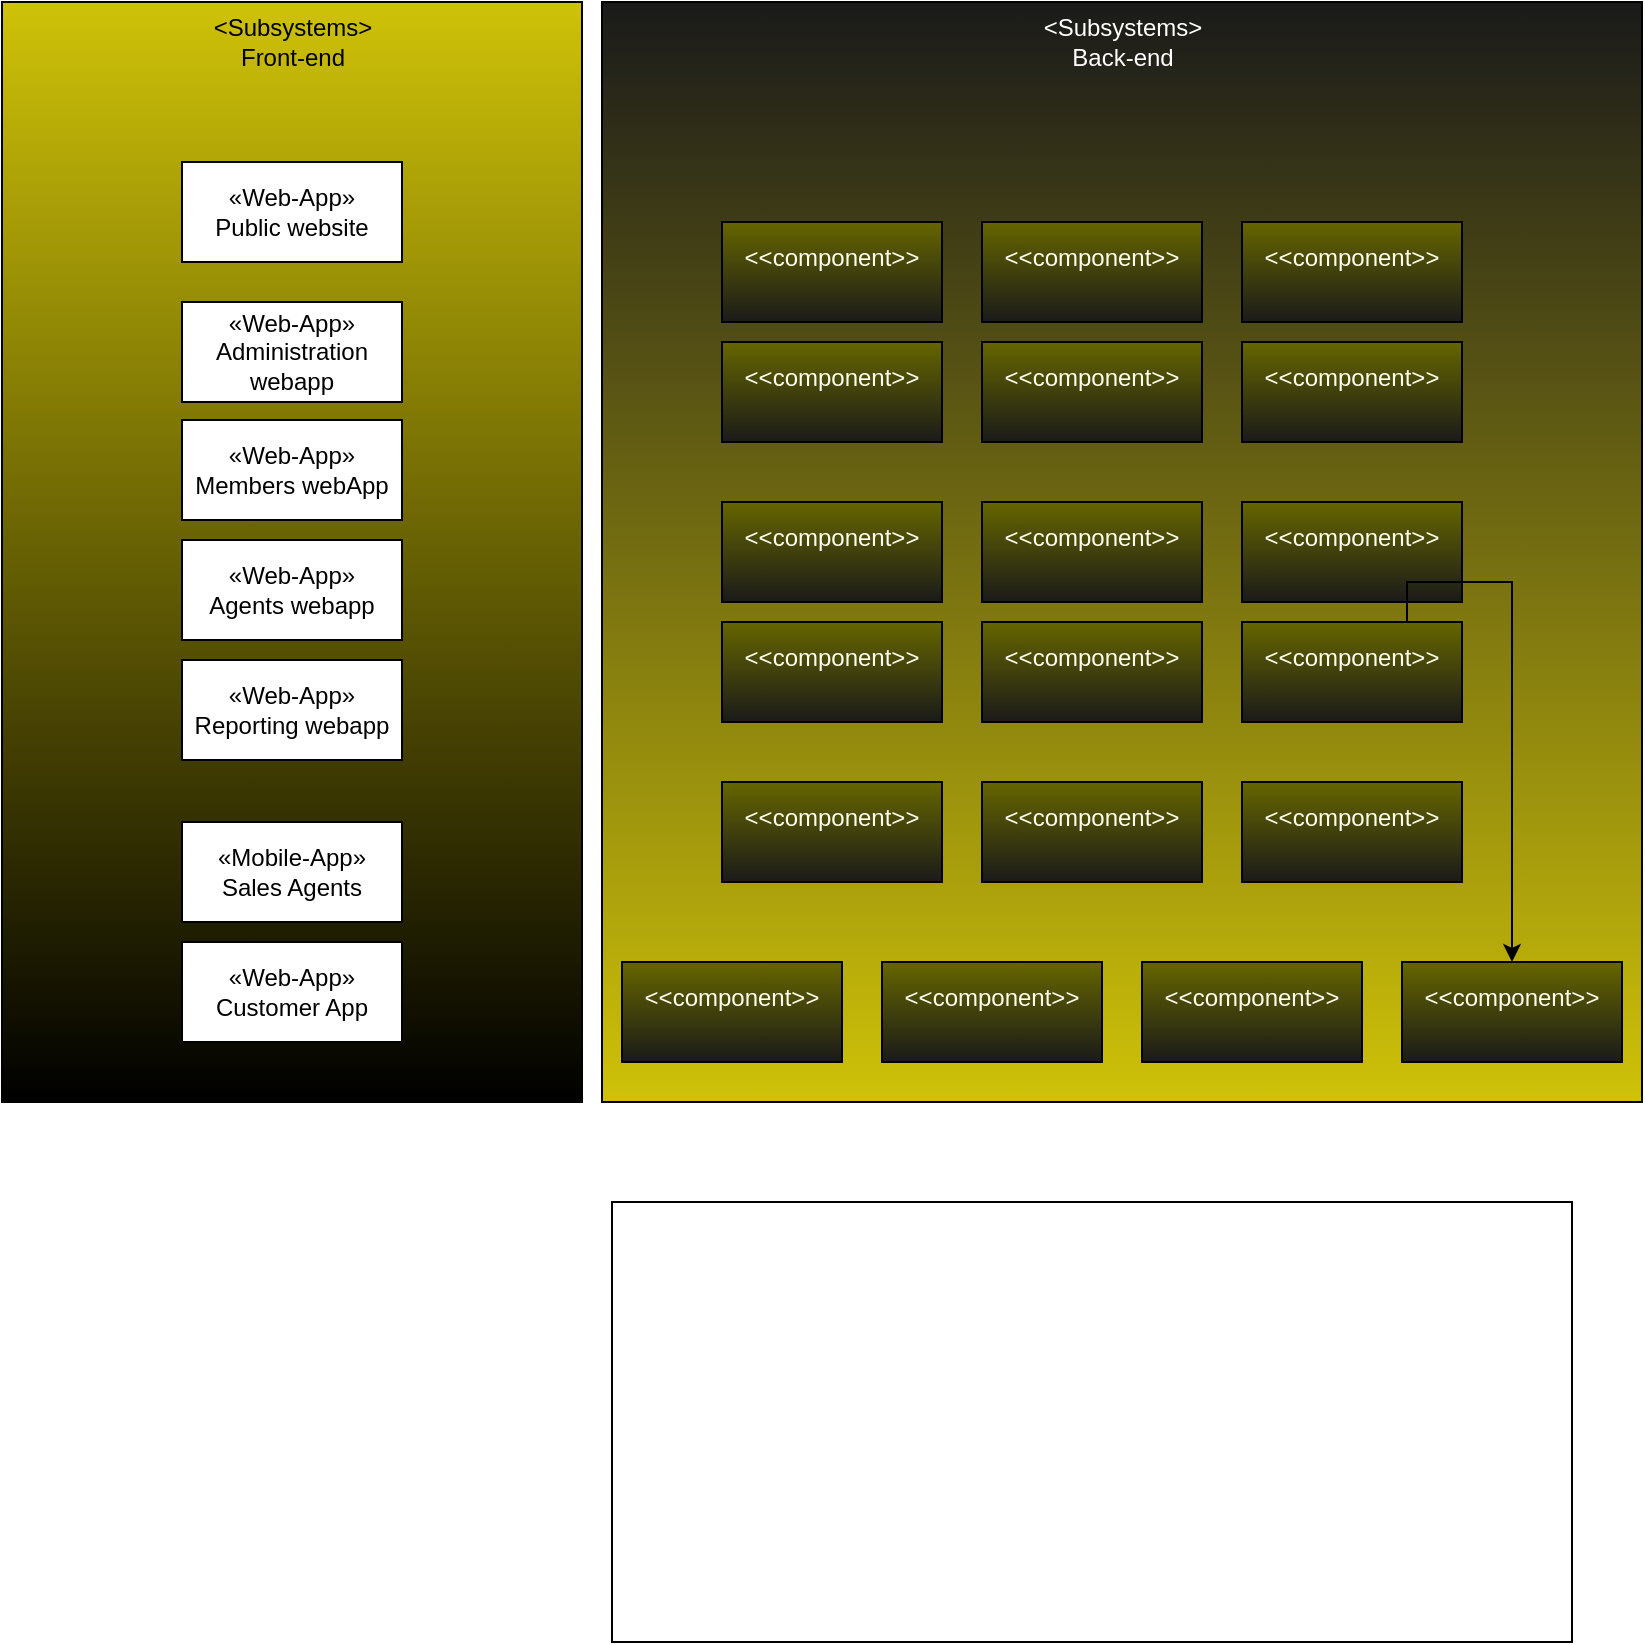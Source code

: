 <mxfile version="22.1.0" type="github">
  <diagram name="Page-1" id="BazWnyEBL50iyyZLBPZb">
    <mxGraphModel dx="1059" dy="615" grid="1" gridSize="10" guides="1" tooltips="1" connect="1" arrows="1" fold="1" page="1" pageScale="1" pageWidth="827" pageHeight="1169" math="0" shadow="0">
      <root>
        <mxCell id="0" />
        <mxCell id="1" parent="0" />
        <mxCell id="gHs1_yGDTPSEfHALUva1-14" value="" style="group" vertex="1" connectable="0" parent="1">
          <mxGeometry x="40" y="80" width="310" height="550" as="geometry" />
        </mxCell>
        <mxCell id="gHs1_yGDTPSEfHALUva1-1" value="&lt;p style=&quot;line-height: 110%;&quot;&gt;&lt;/p&gt;&lt;br&gt;&lt;p&gt;&lt;/p&gt;" style="html=1;whiteSpace=wrap;fillColor=#CFC208;gradientColor=default;" vertex="1" parent="gHs1_yGDTPSEfHALUva1-14">
          <mxGeometry width="290" height="550" as="geometry" />
        </mxCell>
        <mxCell id="gHs1_yGDTPSEfHALUva1-5" value="&lt;div&gt;«Web-App»&lt;/div&gt;Public website" style="html=1;whiteSpace=wrap;movable=0;resizable=0;rotatable=0;deletable=0;editable=0;locked=1;connectable=0;" vertex="1" parent="gHs1_yGDTPSEfHALUva1-14">
          <mxGeometry x="90" y="80" width="110" height="50" as="geometry" />
        </mxCell>
        <mxCell id="gHs1_yGDTPSEfHALUva1-6" value="&lt;div&gt;«Web-App»&lt;/div&gt;&lt;div&gt;Administration webapp&lt;br&gt;&lt;/div&gt;" style="html=1;whiteSpace=wrap;movable=0;resizable=0;rotatable=0;deletable=0;editable=0;locked=1;connectable=0;" vertex="1" parent="gHs1_yGDTPSEfHALUva1-14">
          <mxGeometry x="90" y="150" width="110" height="50" as="geometry" />
        </mxCell>
        <mxCell id="gHs1_yGDTPSEfHALUva1-7" value="&lt;div&gt;«Web-App»&lt;/div&gt;&lt;div&gt;Members webApp&lt;br&gt;&lt;/div&gt;" style="html=1;whiteSpace=wrap;movable=0;resizable=0;rotatable=0;deletable=0;editable=0;locked=1;connectable=0;" vertex="1" parent="gHs1_yGDTPSEfHALUva1-14">
          <mxGeometry x="90" y="209" width="110" height="50" as="geometry" />
        </mxCell>
        <mxCell id="gHs1_yGDTPSEfHALUva1-8" value="&lt;div&gt;«Web-App»&lt;/div&gt;&lt;div&gt;Agents webapp&lt;br&gt;&lt;/div&gt;" style="html=1;whiteSpace=wrap;movable=0;resizable=0;rotatable=0;deletable=0;editable=0;locked=1;connectable=0;" vertex="1" parent="gHs1_yGDTPSEfHALUva1-14">
          <mxGeometry x="90" y="269" width="110" height="50" as="geometry" />
        </mxCell>
        <mxCell id="gHs1_yGDTPSEfHALUva1-10" value="&lt;div&gt;«Web-App»&lt;/div&gt;&lt;div&gt;Reporting webapp&lt;br&gt;&lt;/div&gt;" style="html=1;whiteSpace=wrap;movable=0;resizable=0;rotatable=0;deletable=0;editable=0;locked=1;connectable=0;" vertex="1" parent="gHs1_yGDTPSEfHALUva1-14">
          <mxGeometry x="90" y="329" width="110" height="50" as="geometry" />
        </mxCell>
        <mxCell id="gHs1_yGDTPSEfHALUva1-12" value="&lt;div&gt;«Mobile-App»&lt;/div&gt;&lt;div&gt;Sales Agents&lt;br&gt;&lt;/div&gt;" style="html=1;whiteSpace=wrap;movable=0;resizable=0;rotatable=0;deletable=0;editable=0;locked=1;connectable=0;" vertex="1" parent="gHs1_yGDTPSEfHALUva1-14">
          <mxGeometry x="90" y="410" width="110" height="50" as="geometry" />
        </mxCell>
        <mxCell id="gHs1_yGDTPSEfHALUva1-13" value="&lt;div&gt;«Web-App»&lt;/div&gt;&lt;div&gt;Customer App&lt;br&gt;&lt;/div&gt;" style="html=1;whiteSpace=wrap;movable=0;resizable=0;rotatable=0;deletable=0;editable=0;locked=1;connectable=0;" vertex="1" parent="gHs1_yGDTPSEfHALUva1-14">
          <mxGeometry x="90" y="470" width="110" height="50" as="geometry" />
        </mxCell>
        <mxCell id="gHs1_yGDTPSEfHALUva1-29" value="&lt;div&gt;&amp;lt;Subsystems&amp;gt;&lt;/div&gt;&lt;div&gt;Front-end&lt;br&gt;&lt;/div&gt;" style="text;html=1;align=center;verticalAlign=middle;resizable=0;points=[];autosize=1;strokeColor=none;fillColor=none;" vertex="1" parent="gHs1_yGDTPSEfHALUva1-14">
          <mxGeometry x="95" width="100" height="40" as="geometry" />
        </mxCell>
        <mxCell id="gHs1_yGDTPSEfHALUva1-27" value="" style="html=1;whiteSpace=wrap;gradientColor=#CFC208;fillColor=#1A1A1A;" vertex="1" parent="1">
          <mxGeometry x="340" y="80" width="520" height="550" as="geometry" />
        </mxCell>
        <mxCell id="gHs1_yGDTPSEfHALUva1-28" value="&lt;div&gt;&lt;font color=&quot;#ffffff&quot;&gt;&amp;lt;Subsystems&amp;gt;&lt;/font&gt;&lt;/div&gt;&lt;div&gt;&lt;font color=&quot;#ffffff&quot;&gt;Back-end&lt;br&gt;&lt;/font&gt;&lt;/div&gt;" style="text;html=1;align=center;verticalAlign=middle;resizable=0;points=[];autosize=1;strokeColor=none;fillColor=none;" vertex="1" parent="1">
          <mxGeometry x="550" y="80" width="100" height="40" as="geometry" />
        </mxCell>
        <mxCell id="gHs1_yGDTPSEfHALUva1-30" value="&lt;font color=&quot;#fffff0&quot;&gt;&amp;lt;&amp;lt;component&amp;gt;&amp;gt;&lt;br&gt;&lt;br&gt;&lt;/font&gt;" style="html=1;whiteSpace=wrap;fillColor=#666600;gradientColor=#1A1A1A;" vertex="1" parent="1">
          <mxGeometry x="400" y="190" width="110" height="50" as="geometry" />
        </mxCell>
        <mxCell id="gHs1_yGDTPSEfHALUva1-31" value="&lt;font color=&quot;#fffff0&quot;&gt;&amp;lt;&amp;lt;component&amp;gt;&amp;gt;&lt;br&gt;&lt;/font&gt;&lt;div&gt;&lt;br&gt;&lt;/div&gt;" style="html=1;whiteSpace=wrap;fillColor=#666600;gradientColor=#1A1A1A;" vertex="1" parent="1">
          <mxGeometry x="530" y="190" width="110" height="50" as="geometry" />
        </mxCell>
        <mxCell id="gHs1_yGDTPSEfHALUva1-32" value="&lt;font color=&quot;#fffff0&quot;&gt;&amp;lt;&amp;lt;component&amp;gt;&amp;gt;&lt;br&gt;&lt;br&gt;&lt;/font&gt;" style="html=1;whiteSpace=wrap;fillColor=#666600;gradientColor=#1A1A1A;" vertex="1" parent="1">
          <mxGeometry x="660" y="190" width="110" height="50" as="geometry" />
        </mxCell>
        <mxCell id="gHs1_yGDTPSEfHALUva1-33" value="&lt;font color=&quot;#fffff0&quot;&gt;&amp;lt;&amp;lt;component&amp;gt;&amp;gt;&lt;br&gt;&lt;br&gt;&lt;/font&gt;" style="html=1;whiteSpace=wrap;fillColor=#666600;gradientColor=#1A1A1A;" vertex="1" parent="1">
          <mxGeometry x="400" y="250" width="110" height="50" as="geometry" />
        </mxCell>
        <mxCell id="gHs1_yGDTPSEfHALUva1-34" value="&lt;font color=&quot;#fffff0&quot;&gt;&amp;lt;&amp;lt;component&amp;gt;&amp;gt;&lt;br&gt;&lt;br&gt;&lt;/font&gt;" style="html=1;whiteSpace=wrap;fillColor=#666600;gradientColor=#1A1A1A;" vertex="1" parent="1">
          <mxGeometry x="530" y="250" width="110" height="50" as="geometry" />
        </mxCell>
        <mxCell id="gHs1_yGDTPSEfHALUva1-35" value="&lt;font color=&quot;#fffff0&quot;&gt;&amp;lt;&amp;lt;component&amp;gt;&amp;gt;&lt;br&gt;&lt;br&gt;&lt;/font&gt;" style="html=1;whiteSpace=wrap;fillColor=#666600;gradientColor=#1A1A1A;" vertex="1" parent="1">
          <mxGeometry x="660" y="250" width="110" height="50" as="geometry" />
        </mxCell>
        <mxCell id="gHs1_yGDTPSEfHALUva1-36" value="&lt;font color=&quot;#fffff0&quot;&gt;&amp;lt;&amp;lt;component&amp;gt;&amp;gt;&lt;br&gt;&lt;br&gt;&lt;/font&gt;" style="html=1;whiteSpace=wrap;fillColor=#666600;gradientColor=#1A1A1A;" vertex="1" parent="1">
          <mxGeometry x="400" y="330" width="110" height="50" as="geometry" />
        </mxCell>
        <mxCell id="gHs1_yGDTPSEfHALUva1-37" value="&lt;font color=&quot;#fffff0&quot;&gt;&amp;lt;&amp;lt;component&amp;gt;&amp;gt;&lt;br&gt;&lt;br&gt;&lt;/font&gt;" style="html=1;whiteSpace=wrap;fillColor=#666600;gradientColor=#1A1A1A;" vertex="1" parent="1">
          <mxGeometry x="530" y="330" width="110" height="50" as="geometry" />
        </mxCell>
        <mxCell id="gHs1_yGDTPSEfHALUva1-38" value="&lt;font color=&quot;#fffff0&quot;&gt;&amp;lt;&amp;lt;component&amp;gt;&amp;gt;&lt;br&gt;&lt;br&gt;&lt;/font&gt;" style="html=1;whiteSpace=wrap;fillColor=#666600;gradientColor=#1A1A1A;" vertex="1" parent="1">
          <mxGeometry x="660" y="330" width="110" height="50" as="geometry" />
        </mxCell>
        <mxCell id="gHs1_yGDTPSEfHALUva1-39" value="&lt;font color=&quot;#fffff0&quot;&gt;&amp;lt;&amp;lt;component&amp;gt;&amp;gt;&lt;br&gt;&lt;br&gt;&lt;/font&gt;" style="html=1;whiteSpace=wrap;fillColor=#666600;gradientColor=#1A1A1A;" vertex="1" parent="1">
          <mxGeometry x="400" y="390" width="110" height="50" as="geometry" />
        </mxCell>
        <mxCell id="gHs1_yGDTPSEfHALUva1-40" value="&lt;font color=&quot;#fffff0&quot;&gt;&amp;lt;&amp;lt;component&amp;gt;&amp;gt;&lt;br&gt;&lt;br&gt;&lt;/font&gt;" style="html=1;whiteSpace=wrap;fillColor=#666600;gradientColor=#1A1A1A;" vertex="1" parent="1">
          <mxGeometry x="530" y="390" width="110" height="50" as="geometry" />
        </mxCell>
        <mxCell id="gHs1_yGDTPSEfHALUva1-54" style="edgeStyle=orthogonalEdgeStyle;rounded=0;orthogonalLoop=1;jettySize=auto;html=1;exitX=0.75;exitY=0;exitDx=0;exitDy=0;" edge="1" parent="1" source="gHs1_yGDTPSEfHALUva1-41" target="gHs1_yGDTPSEfHALUva1-48">
          <mxGeometry relative="1" as="geometry" />
        </mxCell>
        <mxCell id="gHs1_yGDTPSEfHALUva1-41" value="&lt;font color=&quot;#fffff0&quot;&gt;&amp;lt;&amp;lt;component&amp;gt;&amp;gt;&lt;br&gt;&lt;br&gt;&lt;/font&gt;" style="html=1;whiteSpace=wrap;fillColor=#666600;gradientColor=#1A1A1A;" vertex="1" parent="1">
          <mxGeometry x="660" y="390" width="110" height="50" as="geometry" />
        </mxCell>
        <mxCell id="gHs1_yGDTPSEfHALUva1-42" value="&lt;font color=&quot;#fffff0&quot;&gt;&amp;lt;&amp;lt;component&amp;gt;&amp;gt;&lt;br&gt;&lt;br&gt;&lt;/font&gt;" style="html=1;whiteSpace=wrap;fillColor=#666600;gradientColor=#1A1A1A;" vertex="1" parent="1">
          <mxGeometry x="400" y="470" width="110" height="50" as="geometry" />
        </mxCell>
        <mxCell id="gHs1_yGDTPSEfHALUva1-43" value="&lt;font color=&quot;#fffff0&quot;&gt;&amp;lt;&amp;lt;component&amp;gt;&amp;gt;&lt;br&gt;&lt;br&gt;&lt;/font&gt;" style="html=1;whiteSpace=wrap;fillColor=#666600;gradientColor=#1A1A1A;" vertex="1" parent="1">
          <mxGeometry x="530" y="470" width="110" height="50" as="geometry" />
        </mxCell>
        <mxCell id="gHs1_yGDTPSEfHALUva1-44" value="&lt;font color=&quot;#fffff0&quot;&gt;&amp;lt;&amp;lt;component&amp;gt;&amp;gt;&lt;br&gt;&lt;br&gt;&lt;/font&gt;" style="html=1;whiteSpace=wrap;fillColor=#666600;gradientColor=#1A1A1A;" vertex="1" parent="1">
          <mxGeometry x="660" y="470" width="110" height="50" as="geometry" />
        </mxCell>
        <mxCell id="gHs1_yGDTPSEfHALUva1-45" value="&lt;font color=&quot;#fffff0&quot;&gt;&amp;lt;&amp;lt;component&amp;gt;&amp;gt;&lt;br&gt;&lt;br&gt;&lt;/font&gt;" style="html=1;whiteSpace=wrap;fillColor=#666600;gradientColor=#1A1A1A;" vertex="1" parent="1">
          <mxGeometry x="350" y="560" width="110" height="50" as="geometry" />
        </mxCell>
        <mxCell id="gHs1_yGDTPSEfHALUva1-46" value="&lt;font color=&quot;#fffff0&quot;&gt;&amp;lt;&amp;lt;component&amp;gt;&amp;gt;&lt;br&gt;&lt;br&gt;&lt;/font&gt;" style="html=1;whiteSpace=wrap;fillColor=#666600;gradientColor=#1A1A1A;" vertex="1" parent="1">
          <mxGeometry x="480" y="560" width="110" height="50" as="geometry" />
        </mxCell>
        <mxCell id="gHs1_yGDTPSEfHALUva1-47" value="&lt;font color=&quot;#fffff0&quot;&gt;&amp;lt;&amp;lt;component&amp;gt;&amp;gt;&lt;br&gt;&lt;br&gt;&lt;/font&gt;" style="html=1;whiteSpace=wrap;fillColor=#666600;gradientColor=#1A1A1A;" vertex="1" parent="1">
          <mxGeometry x="610" y="560" width="110" height="50" as="geometry" />
        </mxCell>
        <mxCell id="gHs1_yGDTPSEfHALUva1-48" value="&lt;font color=&quot;#fffff0&quot;&gt;&amp;lt;&amp;lt;component&amp;gt;&amp;gt;&lt;br&gt;&lt;br&gt;&lt;/font&gt;" style="html=1;whiteSpace=wrap;fillColor=#666600;gradientColor=#1A1A1A;" vertex="1" parent="1">
          <mxGeometry x="740" y="560" width="110" height="50" as="geometry" />
        </mxCell>
        <mxCell id="gHs1_yGDTPSEfHALUva1-55" value="" style="rounded=0;whiteSpace=wrap;html=1;" vertex="1" parent="1">
          <mxGeometry x="345" y="680" width="480" height="220" as="geometry" />
        </mxCell>
      </root>
    </mxGraphModel>
  </diagram>
</mxfile>
